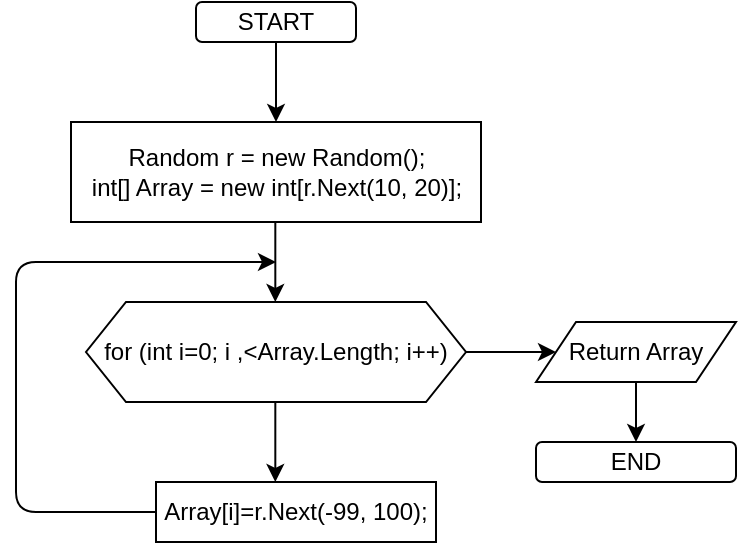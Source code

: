 <mxfile>
    <diagram id="vHtUPwzUWthqwI7PyNR5" name="Страница 1">
        <mxGraphModel dx="837" dy="375" grid="1" gridSize="10" guides="1" tooltips="1" connect="1" arrows="1" fold="1" page="1" pageScale="1" pageWidth="827" pageHeight="1169" math="0" shadow="0">
            <root>
                <mxCell id="0"/>
                <mxCell id="1" parent="0"/>
                <mxCell id="2" value="START" style="rounded=1;whiteSpace=wrap;html=1;" parent="1" vertex="1">
                    <mxGeometry x="340" y="70" width="80" height="20" as="geometry"/>
                </mxCell>
                <mxCell id="3" value="" style="endArrow=classic;html=1;exitX=0.5;exitY=1;exitDx=0;exitDy=0;" parent="1" source="2" edge="1">
                    <mxGeometry width="50" height="50" relative="1" as="geometry">
                        <mxPoint x="390" y="280" as="sourcePoint"/>
                        <mxPoint x="380" y="130" as="targetPoint"/>
                    </mxGeometry>
                </mxCell>
                <mxCell id="4" value="&lt;span class=&quot;pl-smi&quot;&gt;&lt;span class=&quot;pl-k&quot;&gt;Random&lt;/span&gt; &lt;span class=&quot;pl-en&quot;&gt;r&lt;/span&gt; &lt;span class=&quot;pl-k&quot;&gt;=&lt;/span&gt; &lt;span class=&quot;pl-k&quot;&gt;new&lt;/span&gt; &lt;span class=&quot;pl-k&quot;&gt;Random&lt;/span&gt;();&lt;br&gt;&lt;span class=&quot;pl-k&quot;&gt;int&lt;/span&gt;[] Array&amp;nbsp;&lt;span class=&quot;pl-k&quot;&gt;=&lt;/span&gt; &lt;span class=&quot;pl-k&quot;&gt;new&lt;/span&gt; &lt;span class=&quot;pl-k&quot;&gt;int&lt;/span&gt;[&lt;span class=&quot;pl-smi&quot;&gt;r&lt;/span&gt;.&lt;span class=&quot;pl-en&quot;&gt;Next&lt;/span&gt;(10, 20)];&lt;/span&gt;" style="rounded=0;whiteSpace=wrap;html=1;" parent="1" vertex="1">
                    <mxGeometry x="277.5" y="130" width="205" height="50" as="geometry"/>
                </mxCell>
                <mxCell id="5" value="" style="endArrow=classic;html=1;exitX=0.5;exitY=1;exitDx=0;exitDy=0;" parent="1" edge="1">
                    <mxGeometry width="50" height="50" relative="1" as="geometry">
                        <mxPoint x="379.66" y="180" as="sourcePoint"/>
                        <mxPoint x="379.66" y="220" as="targetPoint"/>
                    </mxGeometry>
                </mxCell>
                <mxCell id="6" value="for (int i=0; i ,&amp;lt;Array.Length; i++)&lt;br&gt;" style="shape=hexagon;perimeter=hexagonPerimeter2;whiteSpace=wrap;html=1;fixedSize=1;" parent="1" vertex="1">
                    <mxGeometry x="285" y="220" width="190" height="50" as="geometry"/>
                </mxCell>
                <mxCell id="7" value="END" style="rounded=1;whiteSpace=wrap;html=1;" parent="1" vertex="1">
                    <mxGeometry x="510" y="290" width="100" height="20" as="geometry"/>
                </mxCell>
                <mxCell id="8" value="" style="endArrow=classic;html=1;exitX=0.5;exitY=1;exitDx=0;exitDy=0;" parent="1" edge="1">
                    <mxGeometry width="50" height="50" relative="1" as="geometry">
                        <mxPoint x="379.66" y="270" as="sourcePoint"/>
                        <mxPoint x="379.66" y="310" as="targetPoint"/>
                    </mxGeometry>
                </mxCell>
                <mxCell id="9" value="&lt;span&gt;Array[i]=r.Next(-99, 100);&lt;/span&gt;" style="rounded=0;whiteSpace=wrap;html=1;" parent="1" vertex="1">
                    <mxGeometry x="320" y="310" width="140" height="30" as="geometry"/>
                </mxCell>
                <mxCell id="10" value="" style="endArrow=classic;html=1;exitX=0;exitY=0.5;exitDx=0;exitDy=0;" parent="1" source="9" edge="1">
                    <mxGeometry width="50" height="50" relative="1" as="geometry">
                        <mxPoint x="390" y="280" as="sourcePoint"/>
                        <mxPoint x="380" y="200" as="targetPoint"/>
                        <Array as="points">
                            <mxPoint x="250" y="325"/>
                            <mxPoint x="250" y="200"/>
                        </Array>
                    </mxGeometry>
                </mxCell>
                <mxCell id="11" value="" style="endArrow=classic;html=1;exitX=1;exitY=0.5;exitDx=0;exitDy=0;" parent="1" source="6" edge="1">
                    <mxGeometry width="50" height="50" relative="1" as="geometry">
                        <mxPoint x="475" y="240" as="sourcePoint"/>
                        <mxPoint x="520" y="245" as="targetPoint"/>
                    </mxGeometry>
                </mxCell>
                <mxCell id="14" style="edgeStyle=none;html=1;exitX=0.5;exitY=1;exitDx=0;exitDy=0;entryX=0.5;entryY=0;entryDx=0;entryDy=0;" edge="1" parent="1" source="12" target="7">
                    <mxGeometry relative="1" as="geometry"/>
                </mxCell>
                <mxCell id="12" value="&lt;span&gt;Return Array&lt;/span&gt;" style="shape=parallelogram;perimeter=parallelogramPerimeter;whiteSpace=wrap;html=1;fixedSize=1;" vertex="1" parent="1">
                    <mxGeometry x="510" y="230" width="100" height="30" as="geometry"/>
                </mxCell>
            </root>
        </mxGraphModel>
    </diagram>
</mxfile>